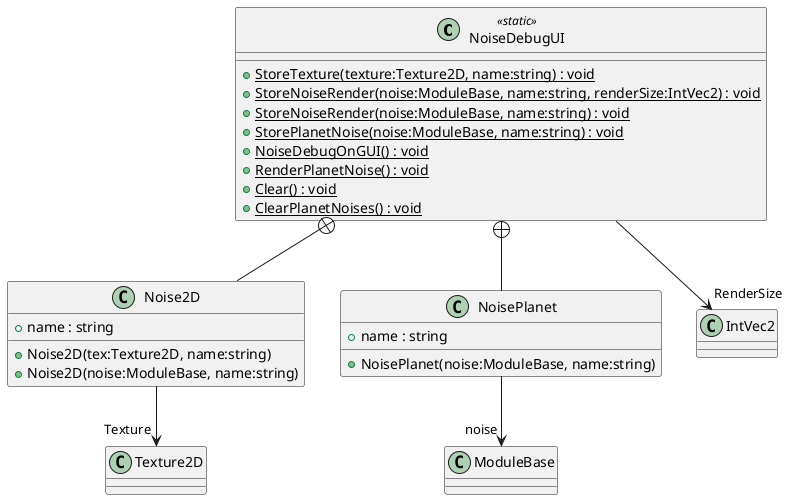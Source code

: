 @startuml
class NoiseDebugUI <<static>> {
    + {static} StoreTexture(texture:Texture2D, name:string) : void
    + {static} StoreNoiseRender(noise:ModuleBase, name:string, renderSize:IntVec2) : void
    + {static} StoreNoiseRender(noise:ModuleBase, name:string) : void
    + {static} StorePlanetNoise(noise:ModuleBase, name:string) : void
    + {static} NoiseDebugOnGUI() : void
    + {static} RenderPlanetNoise() : void
    + {static} Clear() : void
    + {static} ClearPlanetNoises() : void
}
class Noise2D {
    + name : string
    + Noise2D(tex:Texture2D, name:string)
    + Noise2D(noise:ModuleBase, name:string)
}
class NoisePlanet {
    + name : string
    + NoisePlanet(noise:ModuleBase, name:string)
}
NoiseDebugUI --> "RenderSize" IntVec2
NoiseDebugUI +-- Noise2D
Noise2D --> "Texture" Texture2D
NoiseDebugUI +-- NoisePlanet
NoisePlanet --> "noise" ModuleBase
@enduml
